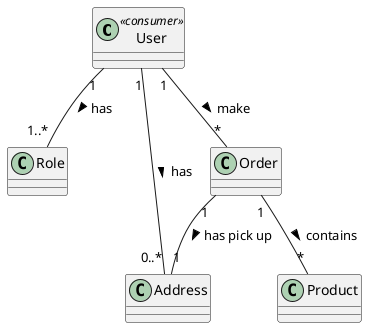 @startuml
class User <<consumer>> {}
class Role {}
class Address {}

' Product Classes
class Product {}

' Order Classes
class Order {}


' User-Role Relationship
User "1" -- "1..*" Role : has >

' User-Address Relationship
User "1" -- "0..*" Address : has >

' Associations
User "1" -- "*" Order : make >
Order "1" -- "1" Address : has pick up >
Order "1" -- "*" Product : contains >

@enduml